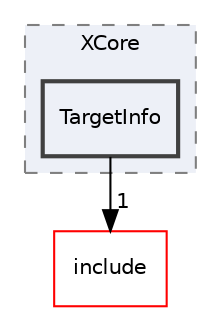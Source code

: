digraph "lib/Target/XCore/TargetInfo"
{
 // LATEX_PDF_SIZE
  bgcolor="transparent";
  edge [fontname="Helvetica",fontsize="10",labelfontname="Helvetica",labelfontsize="10"];
  node [fontname="Helvetica",fontsize="10",shape="box"];
  compound=true
  subgraph clusterdir_2cd3e302ff40176d32d343dab65cf022 {
    graph [ bgcolor="#edf0f7", pencolor="grey50", style="filled,dashed,", label="XCore", fontname="Helvetica", fontsize="10", URL="dir_2cd3e302ff40176d32d343dab65cf022.html"]
  dir_ef8e40a2b84cac54c5cfb4fbfec515a1 [label="TargetInfo", style="filled,bold,", fillcolor="#edf0f7", color="grey25", URL="dir_ef8e40a2b84cac54c5cfb4fbfec515a1.html"];
  }
  dir_d44c64559bbebec7f509842c48db8b23 [label="include", style="", fillcolor="#edf0f7", color="red", URL="dir_d44c64559bbebec7f509842c48db8b23.html"];
  dir_ef8e40a2b84cac54c5cfb4fbfec515a1->dir_d44c64559bbebec7f509842c48db8b23 [headlabel="1", labeldistance=1.5 headhref="dir_000211_000082.html"];
}
